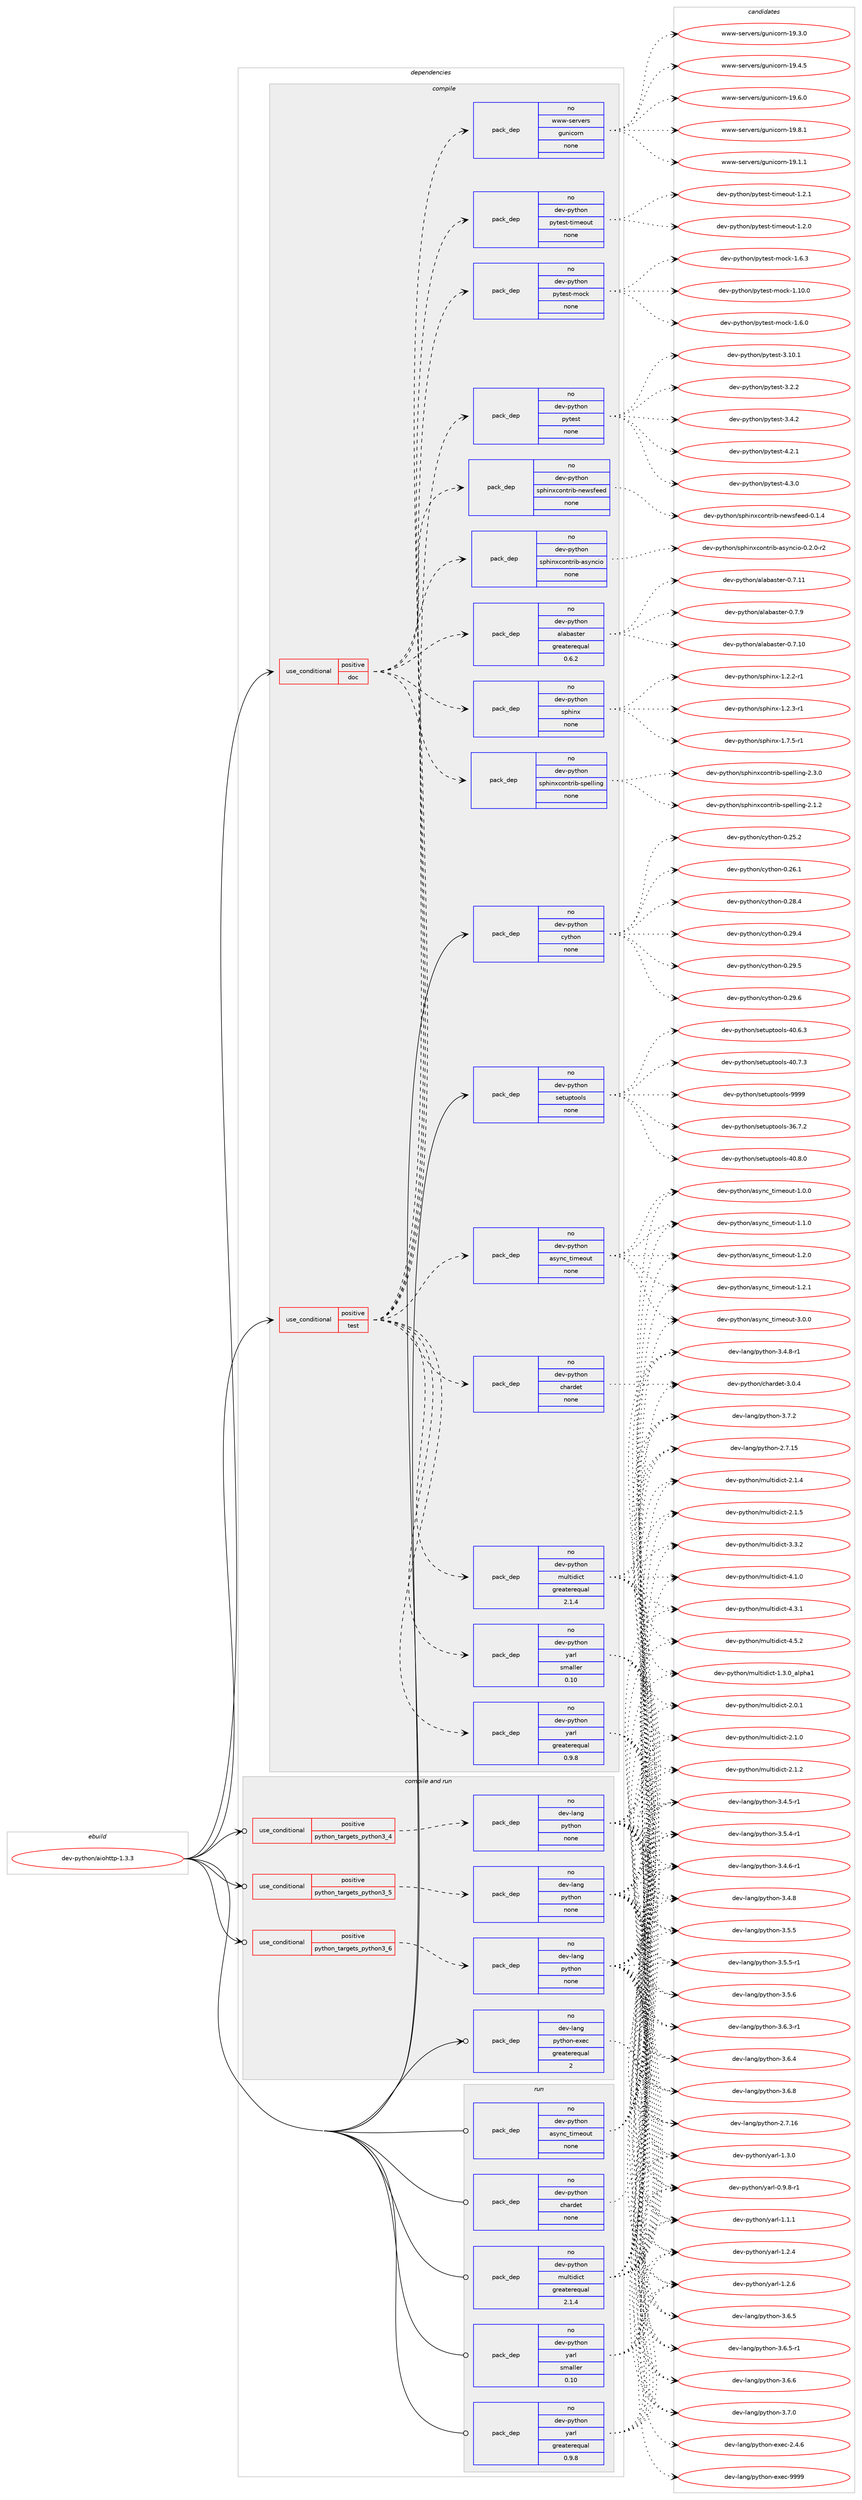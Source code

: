 digraph prolog {

# *************
# Graph options
# *************

newrank=true;
concentrate=true;
compound=true;
graph [rankdir=LR,fontname=Helvetica,fontsize=10,ranksep=1.5];#, ranksep=2.5, nodesep=0.2];
edge  [arrowhead=vee];
node  [fontname=Helvetica,fontsize=10];

# **********
# The ebuild
# **********

subgraph cluster_leftcol {
color=gray;
rank=same;
label=<<i>ebuild</i>>;
id [label="dev-python/aiohttp-1.3.3", color=red, width=4, href="../dev-python/aiohttp-1.3.3.svg"];
}

# ****************
# The dependencies
# ****************

subgraph cluster_midcol {
color=gray;
label=<<i>dependencies</i>>;
subgraph cluster_compile {
fillcolor="#eeeeee";
style=filled;
label=<<i>compile</i>>;
subgraph cond370605 {
dependency1397681 [label=<<TABLE BORDER="0" CELLBORDER="1" CELLSPACING="0" CELLPADDING="4"><TR><TD ROWSPAN="3" CELLPADDING="10">use_conditional</TD></TR><TR><TD>positive</TD></TR><TR><TD>doc</TD></TR></TABLE>>, shape=none, color=red];
subgraph pack1003851 {
dependency1397682 [label=<<TABLE BORDER="0" CELLBORDER="1" CELLSPACING="0" CELLPADDING="4" WIDTH="220"><TR><TD ROWSPAN="6" CELLPADDING="30">pack_dep</TD></TR><TR><TD WIDTH="110">no</TD></TR><TR><TD>dev-python</TD></TR><TR><TD>alabaster</TD></TR><TR><TD>greaterequal</TD></TR><TR><TD>0.6.2</TD></TR></TABLE>>, shape=none, color=blue];
}
dependency1397681:e -> dependency1397682:w [weight=20,style="dashed",arrowhead="vee"];
subgraph pack1003852 {
dependency1397683 [label=<<TABLE BORDER="0" CELLBORDER="1" CELLSPACING="0" CELLPADDING="4" WIDTH="220"><TR><TD ROWSPAN="6" CELLPADDING="30">pack_dep</TD></TR><TR><TD WIDTH="110">no</TD></TR><TR><TD>dev-python</TD></TR><TR><TD>sphinxcontrib-asyncio</TD></TR><TR><TD>none</TD></TR><TR><TD></TD></TR></TABLE>>, shape=none, color=blue];
}
dependency1397681:e -> dependency1397683:w [weight=20,style="dashed",arrowhead="vee"];
subgraph pack1003853 {
dependency1397684 [label=<<TABLE BORDER="0" CELLBORDER="1" CELLSPACING="0" CELLPADDING="4" WIDTH="220"><TR><TD ROWSPAN="6" CELLPADDING="30">pack_dep</TD></TR><TR><TD WIDTH="110">no</TD></TR><TR><TD>dev-python</TD></TR><TR><TD>sphinxcontrib-newsfeed</TD></TR><TR><TD>none</TD></TR><TR><TD></TD></TR></TABLE>>, shape=none, color=blue];
}
dependency1397681:e -> dependency1397684:w [weight=20,style="dashed",arrowhead="vee"];
subgraph pack1003854 {
dependency1397685 [label=<<TABLE BORDER="0" CELLBORDER="1" CELLSPACING="0" CELLPADDING="4" WIDTH="220"><TR><TD ROWSPAN="6" CELLPADDING="30">pack_dep</TD></TR><TR><TD WIDTH="110">no</TD></TR><TR><TD>dev-python</TD></TR><TR><TD>sphinxcontrib-spelling</TD></TR><TR><TD>none</TD></TR><TR><TD></TD></TR></TABLE>>, shape=none, color=blue];
}
dependency1397681:e -> dependency1397685:w [weight=20,style="dashed",arrowhead="vee"];
subgraph pack1003855 {
dependency1397686 [label=<<TABLE BORDER="0" CELLBORDER="1" CELLSPACING="0" CELLPADDING="4" WIDTH="220"><TR><TD ROWSPAN="6" CELLPADDING="30">pack_dep</TD></TR><TR><TD WIDTH="110">no</TD></TR><TR><TD>dev-python</TD></TR><TR><TD>sphinx</TD></TR><TR><TD>none</TD></TR><TR><TD></TD></TR></TABLE>>, shape=none, color=blue];
}
dependency1397681:e -> dependency1397686:w [weight=20,style="dashed",arrowhead="vee"];
}
id:e -> dependency1397681:w [weight=20,style="solid",arrowhead="vee"];
subgraph cond370606 {
dependency1397687 [label=<<TABLE BORDER="0" CELLBORDER="1" CELLSPACING="0" CELLPADDING="4"><TR><TD ROWSPAN="3" CELLPADDING="10">use_conditional</TD></TR><TR><TD>positive</TD></TR><TR><TD>test</TD></TR></TABLE>>, shape=none, color=red];
subgraph pack1003856 {
dependency1397688 [label=<<TABLE BORDER="0" CELLBORDER="1" CELLSPACING="0" CELLPADDING="4" WIDTH="220"><TR><TD ROWSPAN="6" CELLPADDING="30">pack_dep</TD></TR><TR><TD WIDTH="110">no</TD></TR><TR><TD>dev-python</TD></TR><TR><TD>async_timeout</TD></TR><TR><TD>none</TD></TR><TR><TD></TD></TR></TABLE>>, shape=none, color=blue];
}
dependency1397687:e -> dependency1397688:w [weight=20,style="dashed",arrowhead="vee"];
subgraph pack1003857 {
dependency1397689 [label=<<TABLE BORDER="0" CELLBORDER="1" CELLSPACING="0" CELLPADDING="4" WIDTH="220"><TR><TD ROWSPAN="6" CELLPADDING="30">pack_dep</TD></TR><TR><TD WIDTH="110">no</TD></TR><TR><TD>dev-python</TD></TR><TR><TD>chardet</TD></TR><TR><TD>none</TD></TR><TR><TD></TD></TR></TABLE>>, shape=none, color=blue];
}
dependency1397687:e -> dependency1397689:w [weight=20,style="dashed",arrowhead="vee"];
subgraph pack1003858 {
dependency1397690 [label=<<TABLE BORDER="0" CELLBORDER="1" CELLSPACING="0" CELLPADDING="4" WIDTH="220"><TR><TD ROWSPAN="6" CELLPADDING="30">pack_dep</TD></TR><TR><TD WIDTH="110">no</TD></TR><TR><TD>dev-python</TD></TR><TR><TD>multidict</TD></TR><TR><TD>greaterequal</TD></TR><TR><TD>2.1.4</TD></TR></TABLE>>, shape=none, color=blue];
}
dependency1397687:e -> dependency1397690:w [weight=20,style="dashed",arrowhead="vee"];
subgraph pack1003859 {
dependency1397691 [label=<<TABLE BORDER="0" CELLBORDER="1" CELLSPACING="0" CELLPADDING="4" WIDTH="220"><TR><TD ROWSPAN="6" CELLPADDING="30">pack_dep</TD></TR><TR><TD WIDTH="110">no</TD></TR><TR><TD>dev-python</TD></TR><TR><TD>yarl</TD></TR><TR><TD>greaterequal</TD></TR><TR><TD>0.9.8</TD></TR></TABLE>>, shape=none, color=blue];
}
dependency1397687:e -> dependency1397691:w [weight=20,style="dashed",arrowhead="vee"];
subgraph pack1003860 {
dependency1397692 [label=<<TABLE BORDER="0" CELLBORDER="1" CELLSPACING="0" CELLPADDING="4" WIDTH="220"><TR><TD ROWSPAN="6" CELLPADDING="30">pack_dep</TD></TR><TR><TD WIDTH="110">no</TD></TR><TR><TD>dev-python</TD></TR><TR><TD>yarl</TD></TR><TR><TD>smaller</TD></TR><TR><TD>0.10</TD></TR></TABLE>>, shape=none, color=blue];
}
dependency1397687:e -> dependency1397692:w [weight=20,style="dashed",arrowhead="vee"];
subgraph pack1003861 {
dependency1397693 [label=<<TABLE BORDER="0" CELLBORDER="1" CELLSPACING="0" CELLPADDING="4" WIDTH="220"><TR><TD ROWSPAN="6" CELLPADDING="30">pack_dep</TD></TR><TR><TD WIDTH="110">no</TD></TR><TR><TD>dev-python</TD></TR><TR><TD>pytest</TD></TR><TR><TD>none</TD></TR><TR><TD></TD></TR></TABLE>>, shape=none, color=blue];
}
dependency1397687:e -> dependency1397693:w [weight=20,style="dashed",arrowhead="vee"];
subgraph pack1003862 {
dependency1397694 [label=<<TABLE BORDER="0" CELLBORDER="1" CELLSPACING="0" CELLPADDING="4" WIDTH="220"><TR><TD ROWSPAN="6" CELLPADDING="30">pack_dep</TD></TR><TR><TD WIDTH="110">no</TD></TR><TR><TD>dev-python</TD></TR><TR><TD>pytest-mock</TD></TR><TR><TD>none</TD></TR><TR><TD></TD></TR></TABLE>>, shape=none, color=blue];
}
dependency1397687:e -> dependency1397694:w [weight=20,style="dashed",arrowhead="vee"];
subgraph pack1003863 {
dependency1397695 [label=<<TABLE BORDER="0" CELLBORDER="1" CELLSPACING="0" CELLPADDING="4" WIDTH="220"><TR><TD ROWSPAN="6" CELLPADDING="30">pack_dep</TD></TR><TR><TD WIDTH="110">no</TD></TR><TR><TD>dev-python</TD></TR><TR><TD>pytest-timeout</TD></TR><TR><TD>none</TD></TR><TR><TD></TD></TR></TABLE>>, shape=none, color=blue];
}
dependency1397687:e -> dependency1397695:w [weight=20,style="dashed",arrowhead="vee"];
subgraph pack1003864 {
dependency1397696 [label=<<TABLE BORDER="0" CELLBORDER="1" CELLSPACING="0" CELLPADDING="4" WIDTH="220"><TR><TD ROWSPAN="6" CELLPADDING="30">pack_dep</TD></TR><TR><TD WIDTH="110">no</TD></TR><TR><TD>www-servers</TD></TR><TR><TD>gunicorn</TD></TR><TR><TD>none</TD></TR><TR><TD></TD></TR></TABLE>>, shape=none, color=blue];
}
dependency1397687:e -> dependency1397696:w [weight=20,style="dashed",arrowhead="vee"];
}
id:e -> dependency1397687:w [weight=20,style="solid",arrowhead="vee"];
subgraph pack1003865 {
dependency1397697 [label=<<TABLE BORDER="0" CELLBORDER="1" CELLSPACING="0" CELLPADDING="4" WIDTH="220"><TR><TD ROWSPAN="6" CELLPADDING="30">pack_dep</TD></TR><TR><TD WIDTH="110">no</TD></TR><TR><TD>dev-python</TD></TR><TR><TD>cython</TD></TR><TR><TD>none</TD></TR><TR><TD></TD></TR></TABLE>>, shape=none, color=blue];
}
id:e -> dependency1397697:w [weight=20,style="solid",arrowhead="vee"];
subgraph pack1003866 {
dependency1397698 [label=<<TABLE BORDER="0" CELLBORDER="1" CELLSPACING="0" CELLPADDING="4" WIDTH="220"><TR><TD ROWSPAN="6" CELLPADDING="30">pack_dep</TD></TR><TR><TD WIDTH="110">no</TD></TR><TR><TD>dev-python</TD></TR><TR><TD>setuptools</TD></TR><TR><TD>none</TD></TR><TR><TD></TD></TR></TABLE>>, shape=none, color=blue];
}
id:e -> dependency1397698:w [weight=20,style="solid",arrowhead="vee"];
}
subgraph cluster_compileandrun {
fillcolor="#eeeeee";
style=filled;
label=<<i>compile and run</i>>;
subgraph cond370607 {
dependency1397699 [label=<<TABLE BORDER="0" CELLBORDER="1" CELLSPACING="0" CELLPADDING="4"><TR><TD ROWSPAN="3" CELLPADDING="10">use_conditional</TD></TR><TR><TD>positive</TD></TR><TR><TD>python_targets_python3_4</TD></TR></TABLE>>, shape=none, color=red];
subgraph pack1003867 {
dependency1397700 [label=<<TABLE BORDER="0" CELLBORDER="1" CELLSPACING="0" CELLPADDING="4" WIDTH="220"><TR><TD ROWSPAN="6" CELLPADDING="30">pack_dep</TD></TR><TR><TD WIDTH="110">no</TD></TR><TR><TD>dev-lang</TD></TR><TR><TD>python</TD></TR><TR><TD>none</TD></TR><TR><TD></TD></TR></TABLE>>, shape=none, color=blue];
}
dependency1397699:e -> dependency1397700:w [weight=20,style="dashed",arrowhead="vee"];
}
id:e -> dependency1397699:w [weight=20,style="solid",arrowhead="odotvee"];
subgraph cond370608 {
dependency1397701 [label=<<TABLE BORDER="0" CELLBORDER="1" CELLSPACING="0" CELLPADDING="4"><TR><TD ROWSPAN="3" CELLPADDING="10">use_conditional</TD></TR><TR><TD>positive</TD></TR><TR><TD>python_targets_python3_5</TD></TR></TABLE>>, shape=none, color=red];
subgraph pack1003868 {
dependency1397702 [label=<<TABLE BORDER="0" CELLBORDER="1" CELLSPACING="0" CELLPADDING="4" WIDTH="220"><TR><TD ROWSPAN="6" CELLPADDING="30">pack_dep</TD></TR><TR><TD WIDTH="110">no</TD></TR><TR><TD>dev-lang</TD></TR><TR><TD>python</TD></TR><TR><TD>none</TD></TR><TR><TD></TD></TR></TABLE>>, shape=none, color=blue];
}
dependency1397701:e -> dependency1397702:w [weight=20,style="dashed",arrowhead="vee"];
}
id:e -> dependency1397701:w [weight=20,style="solid",arrowhead="odotvee"];
subgraph cond370609 {
dependency1397703 [label=<<TABLE BORDER="0" CELLBORDER="1" CELLSPACING="0" CELLPADDING="4"><TR><TD ROWSPAN="3" CELLPADDING="10">use_conditional</TD></TR><TR><TD>positive</TD></TR><TR><TD>python_targets_python3_6</TD></TR></TABLE>>, shape=none, color=red];
subgraph pack1003869 {
dependency1397704 [label=<<TABLE BORDER="0" CELLBORDER="1" CELLSPACING="0" CELLPADDING="4" WIDTH="220"><TR><TD ROWSPAN="6" CELLPADDING="30">pack_dep</TD></TR><TR><TD WIDTH="110">no</TD></TR><TR><TD>dev-lang</TD></TR><TR><TD>python</TD></TR><TR><TD>none</TD></TR><TR><TD></TD></TR></TABLE>>, shape=none, color=blue];
}
dependency1397703:e -> dependency1397704:w [weight=20,style="dashed",arrowhead="vee"];
}
id:e -> dependency1397703:w [weight=20,style="solid",arrowhead="odotvee"];
subgraph pack1003870 {
dependency1397705 [label=<<TABLE BORDER="0" CELLBORDER="1" CELLSPACING="0" CELLPADDING="4" WIDTH="220"><TR><TD ROWSPAN="6" CELLPADDING="30">pack_dep</TD></TR><TR><TD WIDTH="110">no</TD></TR><TR><TD>dev-lang</TD></TR><TR><TD>python-exec</TD></TR><TR><TD>greaterequal</TD></TR><TR><TD>2</TD></TR></TABLE>>, shape=none, color=blue];
}
id:e -> dependency1397705:w [weight=20,style="solid",arrowhead="odotvee"];
}
subgraph cluster_run {
fillcolor="#eeeeee";
style=filled;
label=<<i>run</i>>;
subgraph pack1003871 {
dependency1397706 [label=<<TABLE BORDER="0" CELLBORDER="1" CELLSPACING="0" CELLPADDING="4" WIDTH="220"><TR><TD ROWSPAN="6" CELLPADDING="30">pack_dep</TD></TR><TR><TD WIDTH="110">no</TD></TR><TR><TD>dev-python</TD></TR><TR><TD>async_timeout</TD></TR><TR><TD>none</TD></TR><TR><TD></TD></TR></TABLE>>, shape=none, color=blue];
}
id:e -> dependency1397706:w [weight=20,style="solid",arrowhead="odot"];
subgraph pack1003872 {
dependency1397707 [label=<<TABLE BORDER="0" CELLBORDER="1" CELLSPACING="0" CELLPADDING="4" WIDTH="220"><TR><TD ROWSPAN="6" CELLPADDING="30">pack_dep</TD></TR><TR><TD WIDTH="110">no</TD></TR><TR><TD>dev-python</TD></TR><TR><TD>chardet</TD></TR><TR><TD>none</TD></TR><TR><TD></TD></TR></TABLE>>, shape=none, color=blue];
}
id:e -> dependency1397707:w [weight=20,style="solid",arrowhead="odot"];
subgraph pack1003873 {
dependency1397708 [label=<<TABLE BORDER="0" CELLBORDER="1" CELLSPACING="0" CELLPADDING="4" WIDTH="220"><TR><TD ROWSPAN="6" CELLPADDING="30">pack_dep</TD></TR><TR><TD WIDTH="110">no</TD></TR><TR><TD>dev-python</TD></TR><TR><TD>multidict</TD></TR><TR><TD>greaterequal</TD></TR><TR><TD>2.1.4</TD></TR></TABLE>>, shape=none, color=blue];
}
id:e -> dependency1397708:w [weight=20,style="solid",arrowhead="odot"];
subgraph pack1003874 {
dependency1397709 [label=<<TABLE BORDER="0" CELLBORDER="1" CELLSPACING="0" CELLPADDING="4" WIDTH="220"><TR><TD ROWSPAN="6" CELLPADDING="30">pack_dep</TD></TR><TR><TD WIDTH="110">no</TD></TR><TR><TD>dev-python</TD></TR><TR><TD>yarl</TD></TR><TR><TD>greaterequal</TD></TR><TR><TD>0.9.8</TD></TR></TABLE>>, shape=none, color=blue];
}
id:e -> dependency1397709:w [weight=20,style="solid",arrowhead="odot"];
subgraph pack1003875 {
dependency1397710 [label=<<TABLE BORDER="0" CELLBORDER="1" CELLSPACING="0" CELLPADDING="4" WIDTH="220"><TR><TD ROWSPAN="6" CELLPADDING="30">pack_dep</TD></TR><TR><TD WIDTH="110">no</TD></TR><TR><TD>dev-python</TD></TR><TR><TD>yarl</TD></TR><TR><TD>smaller</TD></TR><TR><TD>0.10</TD></TR></TABLE>>, shape=none, color=blue];
}
id:e -> dependency1397710:w [weight=20,style="solid",arrowhead="odot"];
}
}

# **************
# The candidates
# **************

subgraph cluster_choices {
rank=same;
color=gray;
label=<<i>candidates</i>>;

subgraph choice1003851 {
color=black;
nodesep=1;
choice10010111845112121116104111110479710897989711511610111445484655464948 [label="dev-python/alabaster-0.7.10", color=red, width=4,href="../dev-python/alabaster-0.7.10.svg"];
choice10010111845112121116104111110479710897989711511610111445484655464949 [label="dev-python/alabaster-0.7.11", color=red, width=4,href="../dev-python/alabaster-0.7.11.svg"];
choice100101118451121211161041111104797108979897115116101114454846554657 [label="dev-python/alabaster-0.7.9", color=red, width=4,href="../dev-python/alabaster-0.7.9.svg"];
dependency1397682:e -> choice10010111845112121116104111110479710897989711511610111445484655464948:w [style=dotted,weight="100"];
dependency1397682:e -> choice10010111845112121116104111110479710897989711511610111445484655464949:w [style=dotted,weight="100"];
dependency1397682:e -> choice100101118451121211161041111104797108979897115116101114454846554657:w [style=dotted,weight="100"];
}
subgraph choice1003852 {
color=black;
nodesep=1;
choice100101118451121211161041111104711511210410511012099111110116114105984597115121110991051114548465046484511450 [label="dev-python/sphinxcontrib-asyncio-0.2.0-r2", color=red, width=4,href="../dev-python/sphinxcontrib-asyncio-0.2.0-r2.svg"];
dependency1397683:e -> choice100101118451121211161041111104711511210410511012099111110116114105984597115121110991051114548465046484511450:w [style=dotted,weight="100"];
}
subgraph choice1003853 {
color=black;
nodesep=1;
choice1001011184511212111610411111047115112104105110120991111101161141059845110101119115102101101100454846494652 [label="dev-python/sphinxcontrib-newsfeed-0.1.4", color=red, width=4,href="../dev-python/sphinxcontrib-newsfeed-0.1.4.svg"];
dependency1397684:e -> choice1001011184511212111610411111047115112104105110120991111101161141059845110101119115102101101100454846494652:w [style=dotted,weight="100"];
}
subgraph choice1003854 {
color=black;
nodesep=1;
choice1001011184511212111610411111047115112104105110120991111101161141059845115112101108108105110103455046494650 [label="dev-python/sphinxcontrib-spelling-2.1.2", color=red, width=4,href="../dev-python/sphinxcontrib-spelling-2.1.2.svg"];
choice1001011184511212111610411111047115112104105110120991111101161141059845115112101108108105110103455046514648 [label="dev-python/sphinxcontrib-spelling-2.3.0", color=red, width=4,href="../dev-python/sphinxcontrib-spelling-2.3.0.svg"];
dependency1397685:e -> choice1001011184511212111610411111047115112104105110120991111101161141059845115112101108108105110103455046494650:w [style=dotted,weight="100"];
dependency1397685:e -> choice1001011184511212111610411111047115112104105110120991111101161141059845115112101108108105110103455046514648:w [style=dotted,weight="100"];
}
subgraph choice1003855 {
color=black;
nodesep=1;
choice10010111845112121116104111110471151121041051101204549465046504511449 [label="dev-python/sphinx-1.2.2-r1", color=red, width=4,href="../dev-python/sphinx-1.2.2-r1.svg"];
choice10010111845112121116104111110471151121041051101204549465046514511449 [label="dev-python/sphinx-1.2.3-r1", color=red, width=4,href="../dev-python/sphinx-1.2.3-r1.svg"];
choice10010111845112121116104111110471151121041051101204549465546534511449 [label="dev-python/sphinx-1.7.5-r1", color=red, width=4,href="../dev-python/sphinx-1.7.5-r1.svg"];
dependency1397686:e -> choice10010111845112121116104111110471151121041051101204549465046504511449:w [style=dotted,weight="100"];
dependency1397686:e -> choice10010111845112121116104111110471151121041051101204549465046514511449:w [style=dotted,weight="100"];
dependency1397686:e -> choice10010111845112121116104111110471151121041051101204549465546534511449:w [style=dotted,weight="100"];
}
subgraph choice1003856 {
color=black;
nodesep=1;
choice1001011184511212111610411111047971151211109995116105109101111117116454946484648 [label="dev-python/async_timeout-1.0.0", color=red, width=4,href="../dev-python/async_timeout-1.0.0.svg"];
choice1001011184511212111610411111047971151211109995116105109101111117116454946494648 [label="dev-python/async_timeout-1.1.0", color=red, width=4,href="../dev-python/async_timeout-1.1.0.svg"];
choice1001011184511212111610411111047971151211109995116105109101111117116454946504648 [label="dev-python/async_timeout-1.2.0", color=red, width=4,href="../dev-python/async_timeout-1.2.0.svg"];
choice1001011184511212111610411111047971151211109995116105109101111117116454946504649 [label="dev-python/async_timeout-1.2.1", color=red, width=4,href="../dev-python/async_timeout-1.2.1.svg"];
choice1001011184511212111610411111047971151211109995116105109101111117116455146484648 [label="dev-python/async_timeout-3.0.0", color=red, width=4,href="../dev-python/async_timeout-3.0.0.svg"];
dependency1397688:e -> choice1001011184511212111610411111047971151211109995116105109101111117116454946484648:w [style=dotted,weight="100"];
dependency1397688:e -> choice1001011184511212111610411111047971151211109995116105109101111117116454946494648:w [style=dotted,weight="100"];
dependency1397688:e -> choice1001011184511212111610411111047971151211109995116105109101111117116454946504648:w [style=dotted,weight="100"];
dependency1397688:e -> choice1001011184511212111610411111047971151211109995116105109101111117116454946504649:w [style=dotted,weight="100"];
dependency1397688:e -> choice1001011184511212111610411111047971151211109995116105109101111117116455146484648:w [style=dotted,weight="100"];
}
subgraph choice1003857 {
color=black;
nodesep=1;
choice10010111845112121116104111110479910497114100101116455146484652 [label="dev-python/chardet-3.0.4", color=red, width=4,href="../dev-python/chardet-3.0.4.svg"];
dependency1397689:e -> choice10010111845112121116104111110479910497114100101116455146484652:w [style=dotted,weight="100"];
}
subgraph choice1003858 {
color=black;
nodesep=1;
choice10010111845112121116104111110471091171081161051001059911645494651464895971081121049749 [label="dev-python/multidict-1.3.0_alpha1", color=red, width=4,href="../dev-python/multidict-1.3.0_alpha1.svg"];
choice100101118451121211161041111104710911710811610510010599116455046484649 [label="dev-python/multidict-2.0.1", color=red, width=4,href="../dev-python/multidict-2.0.1.svg"];
choice100101118451121211161041111104710911710811610510010599116455046494648 [label="dev-python/multidict-2.1.0", color=red, width=4,href="../dev-python/multidict-2.1.0.svg"];
choice100101118451121211161041111104710911710811610510010599116455046494650 [label="dev-python/multidict-2.1.2", color=red, width=4,href="../dev-python/multidict-2.1.2.svg"];
choice100101118451121211161041111104710911710811610510010599116455046494652 [label="dev-python/multidict-2.1.4", color=red, width=4,href="../dev-python/multidict-2.1.4.svg"];
choice100101118451121211161041111104710911710811610510010599116455046494653 [label="dev-python/multidict-2.1.5", color=red, width=4,href="../dev-python/multidict-2.1.5.svg"];
choice100101118451121211161041111104710911710811610510010599116455146514650 [label="dev-python/multidict-3.3.2", color=red, width=4,href="../dev-python/multidict-3.3.2.svg"];
choice100101118451121211161041111104710911710811610510010599116455246494648 [label="dev-python/multidict-4.1.0", color=red, width=4,href="../dev-python/multidict-4.1.0.svg"];
choice100101118451121211161041111104710911710811610510010599116455246514649 [label="dev-python/multidict-4.3.1", color=red, width=4,href="../dev-python/multidict-4.3.1.svg"];
choice100101118451121211161041111104710911710811610510010599116455246534650 [label="dev-python/multidict-4.5.2", color=red, width=4,href="../dev-python/multidict-4.5.2.svg"];
dependency1397690:e -> choice10010111845112121116104111110471091171081161051001059911645494651464895971081121049749:w [style=dotted,weight="100"];
dependency1397690:e -> choice100101118451121211161041111104710911710811610510010599116455046484649:w [style=dotted,weight="100"];
dependency1397690:e -> choice100101118451121211161041111104710911710811610510010599116455046494648:w [style=dotted,weight="100"];
dependency1397690:e -> choice100101118451121211161041111104710911710811610510010599116455046494650:w [style=dotted,weight="100"];
dependency1397690:e -> choice100101118451121211161041111104710911710811610510010599116455046494652:w [style=dotted,weight="100"];
dependency1397690:e -> choice100101118451121211161041111104710911710811610510010599116455046494653:w [style=dotted,weight="100"];
dependency1397690:e -> choice100101118451121211161041111104710911710811610510010599116455146514650:w [style=dotted,weight="100"];
dependency1397690:e -> choice100101118451121211161041111104710911710811610510010599116455246494648:w [style=dotted,weight="100"];
dependency1397690:e -> choice100101118451121211161041111104710911710811610510010599116455246514649:w [style=dotted,weight="100"];
dependency1397690:e -> choice100101118451121211161041111104710911710811610510010599116455246534650:w [style=dotted,weight="100"];
}
subgraph choice1003859 {
color=black;
nodesep=1;
choice1001011184511212111610411111047121971141084548465746564511449 [label="dev-python/yarl-0.9.8-r1", color=red, width=4,href="../dev-python/yarl-0.9.8-r1.svg"];
choice100101118451121211161041111104712197114108454946494649 [label="dev-python/yarl-1.1.1", color=red, width=4,href="../dev-python/yarl-1.1.1.svg"];
choice100101118451121211161041111104712197114108454946504652 [label="dev-python/yarl-1.2.4", color=red, width=4,href="../dev-python/yarl-1.2.4.svg"];
choice100101118451121211161041111104712197114108454946504654 [label="dev-python/yarl-1.2.6", color=red, width=4,href="../dev-python/yarl-1.2.6.svg"];
choice100101118451121211161041111104712197114108454946514648 [label="dev-python/yarl-1.3.0", color=red, width=4,href="../dev-python/yarl-1.3.0.svg"];
dependency1397691:e -> choice1001011184511212111610411111047121971141084548465746564511449:w [style=dotted,weight="100"];
dependency1397691:e -> choice100101118451121211161041111104712197114108454946494649:w [style=dotted,weight="100"];
dependency1397691:e -> choice100101118451121211161041111104712197114108454946504652:w [style=dotted,weight="100"];
dependency1397691:e -> choice100101118451121211161041111104712197114108454946504654:w [style=dotted,weight="100"];
dependency1397691:e -> choice100101118451121211161041111104712197114108454946514648:w [style=dotted,weight="100"];
}
subgraph choice1003860 {
color=black;
nodesep=1;
choice1001011184511212111610411111047121971141084548465746564511449 [label="dev-python/yarl-0.9.8-r1", color=red, width=4,href="../dev-python/yarl-0.9.8-r1.svg"];
choice100101118451121211161041111104712197114108454946494649 [label="dev-python/yarl-1.1.1", color=red, width=4,href="../dev-python/yarl-1.1.1.svg"];
choice100101118451121211161041111104712197114108454946504652 [label="dev-python/yarl-1.2.4", color=red, width=4,href="../dev-python/yarl-1.2.4.svg"];
choice100101118451121211161041111104712197114108454946504654 [label="dev-python/yarl-1.2.6", color=red, width=4,href="../dev-python/yarl-1.2.6.svg"];
choice100101118451121211161041111104712197114108454946514648 [label="dev-python/yarl-1.3.0", color=red, width=4,href="../dev-python/yarl-1.3.0.svg"];
dependency1397692:e -> choice1001011184511212111610411111047121971141084548465746564511449:w [style=dotted,weight="100"];
dependency1397692:e -> choice100101118451121211161041111104712197114108454946494649:w [style=dotted,weight="100"];
dependency1397692:e -> choice100101118451121211161041111104712197114108454946504652:w [style=dotted,weight="100"];
dependency1397692:e -> choice100101118451121211161041111104712197114108454946504654:w [style=dotted,weight="100"];
dependency1397692:e -> choice100101118451121211161041111104712197114108454946514648:w [style=dotted,weight="100"];
}
subgraph choice1003861 {
color=black;
nodesep=1;
choice100101118451121211161041111104711212111610111511645514649484649 [label="dev-python/pytest-3.10.1", color=red, width=4,href="../dev-python/pytest-3.10.1.svg"];
choice1001011184511212111610411111047112121116101115116455146504650 [label="dev-python/pytest-3.2.2", color=red, width=4,href="../dev-python/pytest-3.2.2.svg"];
choice1001011184511212111610411111047112121116101115116455146524650 [label="dev-python/pytest-3.4.2", color=red, width=4,href="../dev-python/pytest-3.4.2.svg"];
choice1001011184511212111610411111047112121116101115116455246504649 [label="dev-python/pytest-4.2.1", color=red, width=4,href="../dev-python/pytest-4.2.1.svg"];
choice1001011184511212111610411111047112121116101115116455246514648 [label="dev-python/pytest-4.3.0", color=red, width=4,href="../dev-python/pytest-4.3.0.svg"];
dependency1397693:e -> choice100101118451121211161041111104711212111610111511645514649484649:w [style=dotted,weight="100"];
dependency1397693:e -> choice1001011184511212111610411111047112121116101115116455146504650:w [style=dotted,weight="100"];
dependency1397693:e -> choice1001011184511212111610411111047112121116101115116455146524650:w [style=dotted,weight="100"];
dependency1397693:e -> choice1001011184511212111610411111047112121116101115116455246504649:w [style=dotted,weight="100"];
dependency1397693:e -> choice1001011184511212111610411111047112121116101115116455246514648:w [style=dotted,weight="100"];
}
subgraph choice1003862 {
color=black;
nodesep=1;
choice1001011184511212111610411111047112121116101115116451091119910745494649484648 [label="dev-python/pytest-mock-1.10.0", color=red, width=4,href="../dev-python/pytest-mock-1.10.0.svg"];
choice10010111845112121116104111110471121211161011151164510911199107454946544648 [label="dev-python/pytest-mock-1.6.0", color=red, width=4,href="../dev-python/pytest-mock-1.6.0.svg"];
choice10010111845112121116104111110471121211161011151164510911199107454946544651 [label="dev-python/pytest-mock-1.6.3", color=red, width=4,href="../dev-python/pytest-mock-1.6.3.svg"];
dependency1397694:e -> choice1001011184511212111610411111047112121116101115116451091119910745494649484648:w [style=dotted,weight="100"];
dependency1397694:e -> choice10010111845112121116104111110471121211161011151164510911199107454946544648:w [style=dotted,weight="100"];
dependency1397694:e -> choice10010111845112121116104111110471121211161011151164510911199107454946544651:w [style=dotted,weight="100"];
}
subgraph choice1003863 {
color=black;
nodesep=1;
choice100101118451121211161041111104711212111610111511645116105109101111117116454946504648 [label="dev-python/pytest-timeout-1.2.0", color=red, width=4,href="../dev-python/pytest-timeout-1.2.0.svg"];
choice100101118451121211161041111104711212111610111511645116105109101111117116454946504649 [label="dev-python/pytest-timeout-1.2.1", color=red, width=4,href="../dev-python/pytest-timeout-1.2.1.svg"];
dependency1397695:e -> choice100101118451121211161041111104711212111610111511645116105109101111117116454946504648:w [style=dotted,weight="100"];
dependency1397695:e -> choice100101118451121211161041111104711212111610111511645116105109101111117116454946504649:w [style=dotted,weight="100"];
}
subgraph choice1003864 {
color=black;
nodesep=1;
choice11911911945115101114118101114115471031171101059911111411045495746494649 [label="www-servers/gunicorn-19.1.1", color=red, width=4,href="../www-servers/gunicorn-19.1.1.svg"];
choice11911911945115101114118101114115471031171101059911111411045495746514648 [label="www-servers/gunicorn-19.3.0", color=red, width=4,href="../www-servers/gunicorn-19.3.0.svg"];
choice11911911945115101114118101114115471031171101059911111411045495746524653 [label="www-servers/gunicorn-19.4.5", color=red, width=4,href="../www-servers/gunicorn-19.4.5.svg"];
choice11911911945115101114118101114115471031171101059911111411045495746544648 [label="www-servers/gunicorn-19.6.0", color=red, width=4,href="../www-servers/gunicorn-19.6.0.svg"];
choice11911911945115101114118101114115471031171101059911111411045495746564649 [label="www-servers/gunicorn-19.8.1", color=red, width=4,href="../www-servers/gunicorn-19.8.1.svg"];
dependency1397696:e -> choice11911911945115101114118101114115471031171101059911111411045495746494649:w [style=dotted,weight="100"];
dependency1397696:e -> choice11911911945115101114118101114115471031171101059911111411045495746514648:w [style=dotted,weight="100"];
dependency1397696:e -> choice11911911945115101114118101114115471031171101059911111411045495746524653:w [style=dotted,weight="100"];
dependency1397696:e -> choice11911911945115101114118101114115471031171101059911111411045495746544648:w [style=dotted,weight="100"];
dependency1397696:e -> choice11911911945115101114118101114115471031171101059911111411045495746564649:w [style=dotted,weight="100"];
}
subgraph choice1003865 {
color=black;
nodesep=1;
choice10010111845112121116104111110479912111610411111045484650534650 [label="dev-python/cython-0.25.2", color=red, width=4,href="../dev-python/cython-0.25.2.svg"];
choice10010111845112121116104111110479912111610411111045484650544649 [label="dev-python/cython-0.26.1", color=red, width=4,href="../dev-python/cython-0.26.1.svg"];
choice10010111845112121116104111110479912111610411111045484650564652 [label="dev-python/cython-0.28.4", color=red, width=4,href="../dev-python/cython-0.28.4.svg"];
choice10010111845112121116104111110479912111610411111045484650574652 [label="dev-python/cython-0.29.4", color=red, width=4,href="../dev-python/cython-0.29.4.svg"];
choice10010111845112121116104111110479912111610411111045484650574653 [label="dev-python/cython-0.29.5", color=red, width=4,href="../dev-python/cython-0.29.5.svg"];
choice10010111845112121116104111110479912111610411111045484650574654 [label="dev-python/cython-0.29.6", color=red, width=4,href="../dev-python/cython-0.29.6.svg"];
dependency1397697:e -> choice10010111845112121116104111110479912111610411111045484650534650:w [style=dotted,weight="100"];
dependency1397697:e -> choice10010111845112121116104111110479912111610411111045484650544649:w [style=dotted,weight="100"];
dependency1397697:e -> choice10010111845112121116104111110479912111610411111045484650564652:w [style=dotted,weight="100"];
dependency1397697:e -> choice10010111845112121116104111110479912111610411111045484650574652:w [style=dotted,weight="100"];
dependency1397697:e -> choice10010111845112121116104111110479912111610411111045484650574653:w [style=dotted,weight="100"];
dependency1397697:e -> choice10010111845112121116104111110479912111610411111045484650574654:w [style=dotted,weight="100"];
}
subgraph choice1003866 {
color=black;
nodesep=1;
choice100101118451121211161041111104711510111611711211611111110811545515446554650 [label="dev-python/setuptools-36.7.2", color=red, width=4,href="../dev-python/setuptools-36.7.2.svg"];
choice100101118451121211161041111104711510111611711211611111110811545524846544651 [label="dev-python/setuptools-40.6.3", color=red, width=4,href="../dev-python/setuptools-40.6.3.svg"];
choice100101118451121211161041111104711510111611711211611111110811545524846554651 [label="dev-python/setuptools-40.7.3", color=red, width=4,href="../dev-python/setuptools-40.7.3.svg"];
choice100101118451121211161041111104711510111611711211611111110811545524846564648 [label="dev-python/setuptools-40.8.0", color=red, width=4,href="../dev-python/setuptools-40.8.0.svg"];
choice10010111845112121116104111110471151011161171121161111111081154557575757 [label="dev-python/setuptools-9999", color=red, width=4,href="../dev-python/setuptools-9999.svg"];
dependency1397698:e -> choice100101118451121211161041111104711510111611711211611111110811545515446554650:w [style=dotted,weight="100"];
dependency1397698:e -> choice100101118451121211161041111104711510111611711211611111110811545524846544651:w [style=dotted,weight="100"];
dependency1397698:e -> choice100101118451121211161041111104711510111611711211611111110811545524846554651:w [style=dotted,weight="100"];
dependency1397698:e -> choice100101118451121211161041111104711510111611711211611111110811545524846564648:w [style=dotted,weight="100"];
dependency1397698:e -> choice10010111845112121116104111110471151011161171121161111111081154557575757:w [style=dotted,weight="100"];
}
subgraph choice1003867 {
color=black;
nodesep=1;
choice10010111845108971101034711212111610411111045504655464953 [label="dev-lang/python-2.7.15", color=red, width=4,href="../dev-lang/python-2.7.15.svg"];
choice10010111845108971101034711212111610411111045504655464954 [label="dev-lang/python-2.7.16", color=red, width=4,href="../dev-lang/python-2.7.16.svg"];
choice1001011184510897110103471121211161041111104551465246534511449 [label="dev-lang/python-3.4.5-r1", color=red, width=4,href="../dev-lang/python-3.4.5-r1.svg"];
choice1001011184510897110103471121211161041111104551465246544511449 [label="dev-lang/python-3.4.6-r1", color=red, width=4,href="../dev-lang/python-3.4.6-r1.svg"];
choice100101118451089711010347112121116104111110455146524656 [label="dev-lang/python-3.4.8", color=red, width=4,href="../dev-lang/python-3.4.8.svg"];
choice1001011184510897110103471121211161041111104551465246564511449 [label="dev-lang/python-3.4.8-r1", color=red, width=4,href="../dev-lang/python-3.4.8-r1.svg"];
choice1001011184510897110103471121211161041111104551465346524511449 [label="dev-lang/python-3.5.4-r1", color=red, width=4,href="../dev-lang/python-3.5.4-r1.svg"];
choice100101118451089711010347112121116104111110455146534653 [label="dev-lang/python-3.5.5", color=red, width=4,href="../dev-lang/python-3.5.5.svg"];
choice1001011184510897110103471121211161041111104551465346534511449 [label="dev-lang/python-3.5.5-r1", color=red, width=4,href="../dev-lang/python-3.5.5-r1.svg"];
choice100101118451089711010347112121116104111110455146534654 [label="dev-lang/python-3.5.6", color=red, width=4,href="../dev-lang/python-3.5.6.svg"];
choice1001011184510897110103471121211161041111104551465446514511449 [label="dev-lang/python-3.6.3-r1", color=red, width=4,href="../dev-lang/python-3.6.3-r1.svg"];
choice100101118451089711010347112121116104111110455146544652 [label="dev-lang/python-3.6.4", color=red, width=4,href="../dev-lang/python-3.6.4.svg"];
choice100101118451089711010347112121116104111110455146544653 [label="dev-lang/python-3.6.5", color=red, width=4,href="../dev-lang/python-3.6.5.svg"];
choice1001011184510897110103471121211161041111104551465446534511449 [label="dev-lang/python-3.6.5-r1", color=red, width=4,href="../dev-lang/python-3.6.5-r1.svg"];
choice100101118451089711010347112121116104111110455146544654 [label="dev-lang/python-3.6.6", color=red, width=4,href="../dev-lang/python-3.6.6.svg"];
choice100101118451089711010347112121116104111110455146544656 [label="dev-lang/python-3.6.8", color=red, width=4,href="../dev-lang/python-3.6.8.svg"];
choice100101118451089711010347112121116104111110455146554648 [label="dev-lang/python-3.7.0", color=red, width=4,href="../dev-lang/python-3.7.0.svg"];
choice100101118451089711010347112121116104111110455146554650 [label="dev-lang/python-3.7.2", color=red, width=4,href="../dev-lang/python-3.7.2.svg"];
dependency1397700:e -> choice10010111845108971101034711212111610411111045504655464953:w [style=dotted,weight="100"];
dependency1397700:e -> choice10010111845108971101034711212111610411111045504655464954:w [style=dotted,weight="100"];
dependency1397700:e -> choice1001011184510897110103471121211161041111104551465246534511449:w [style=dotted,weight="100"];
dependency1397700:e -> choice1001011184510897110103471121211161041111104551465246544511449:w [style=dotted,weight="100"];
dependency1397700:e -> choice100101118451089711010347112121116104111110455146524656:w [style=dotted,weight="100"];
dependency1397700:e -> choice1001011184510897110103471121211161041111104551465246564511449:w [style=dotted,weight="100"];
dependency1397700:e -> choice1001011184510897110103471121211161041111104551465346524511449:w [style=dotted,weight="100"];
dependency1397700:e -> choice100101118451089711010347112121116104111110455146534653:w [style=dotted,weight="100"];
dependency1397700:e -> choice1001011184510897110103471121211161041111104551465346534511449:w [style=dotted,weight="100"];
dependency1397700:e -> choice100101118451089711010347112121116104111110455146534654:w [style=dotted,weight="100"];
dependency1397700:e -> choice1001011184510897110103471121211161041111104551465446514511449:w [style=dotted,weight="100"];
dependency1397700:e -> choice100101118451089711010347112121116104111110455146544652:w [style=dotted,weight="100"];
dependency1397700:e -> choice100101118451089711010347112121116104111110455146544653:w [style=dotted,weight="100"];
dependency1397700:e -> choice1001011184510897110103471121211161041111104551465446534511449:w [style=dotted,weight="100"];
dependency1397700:e -> choice100101118451089711010347112121116104111110455146544654:w [style=dotted,weight="100"];
dependency1397700:e -> choice100101118451089711010347112121116104111110455146544656:w [style=dotted,weight="100"];
dependency1397700:e -> choice100101118451089711010347112121116104111110455146554648:w [style=dotted,weight="100"];
dependency1397700:e -> choice100101118451089711010347112121116104111110455146554650:w [style=dotted,weight="100"];
}
subgraph choice1003868 {
color=black;
nodesep=1;
choice10010111845108971101034711212111610411111045504655464953 [label="dev-lang/python-2.7.15", color=red, width=4,href="../dev-lang/python-2.7.15.svg"];
choice10010111845108971101034711212111610411111045504655464954 [label="dev-lang/python-2.7.16", color=red, width=4,href="../dev-lang/python-2.7.16.svg"];
choice1001011184510897110103471121211161041111104551465246534511449 [label="dev-lang/python-3.4.5-r1", color=red, width=4,href="../dev-lang/python-3.4.5-r1.svg"];
choice1001011184510897110103471121211161041111104551465246544511449 [label="dev-lang/python-3.4.6-r1", color=red, width=4,href="../dev-lang/python-3.4.6-r1.svg"];
choice100101118451089711010347112121116104111110455146524656 [label="dev-lang/python-3.4.8", color=red, width=4,href="../dev-lang/python-3.4.8.svg"];
choice1001011184510897110103471121211161041111104551465246564511449 [label="dev-lang/python-3.4.8-r1", color=red, width=4,href="../dev-lang/python-3.4.8-r1.svg"];
choice1001011184510897110103471121211161041111104551465346524511449 [label="dev-lang/python-3.5.4-r1", color=red, width=4,href="../dev-lang/python-3.5.4-r1.svg"];
choice100101118451089711010347112121116104111110455146534653 [label="dev-lang/python-3.5.5", color=red, width=4,href="../dev-lang/python-3.5.5.svg"];
choice1001011184510897110103471121211161041111104551465346534511449 [label="dev-lang/python-3.5.5-r1", color=red, width=4,href="../dev-lang/python-3.5.5-r1.svg"];
choice100101118451089711010347112121116104111110455146534654 [label="dev-lang/python-3.5.6", color=red, width=4,href="../dev-lang/python-3.5.6.svg"];
choice1001011184510897110103471121211161041111104551465446514511449 [label="dev-lang/python-3.6.3-r1", color=red, width=4,href="../dev-lang/python-3.6.3-r1.svg"];
choice100101118451089711010347112121116104111110455146544652 [label="dev-lang/python-3.6.4", color=red, width=4,href="../dev-lang/python-3.6.4.svg"];
choice100101118451089711010347112121116104111110455146544653 [label="dev-lang/python-3.6.5", color=red, width=4,href="../dev-lang/python-3.6.5.svg"];
choice1001011184510897110103471121211161041111104551465446534511449 [label="dev-lang/python-3.6.5-r1", color=red, width=4,href="../dev-lang/python-3.6.5-r1.svg"];
choice100101118451089711010347112121116104111110455146544654 [label="dev-lang/python-3.6.6", color=red, width=4,href="../dev-lang/python-3.6.6.svg"];
choice100101118451089711010347112121116104111110455146544656 [label="dev-lang/python-3.6.8", color=red, width=4,href="../dev-lang/python-3.6.8.svg"];
choice100101118451089711010347112121116104111110455146554648 [label="dev-lang/python-3.7.0", color=red, width=4,href="../dev-lang/python-3.7.0.svg"];
choice100101118451089711010347112121116104111110455146554650 [label="dev-lang/python-3.7.2", color=red, width=4,href="../dev-lang/python-3.7.2.svg"];
dependency1397702:e -> choice10010111845108971101034711212111610411111045504655464953:w [style=dotted,weight="100"];
dependency1397702:e -> choice10010111845108971101034711212111610411111045504655464954:w [style=dotted,weight="100"];
dependency1397702:e -> choice1001011184510897110103471121211161041111104551465246534511449:w [style=dotted,weight="100"];
dependency1397702:e -> choice1001011184510897110103471121211161041111104551465246544511449:w [style=dotted,weight="100"];
dependency1397702:e -> choice100101118451089711010347112121116104111110455146524656:w [style=dotted,weight="100"];
dependency1397702:e -> choice1001011184510897110103471121211161041111104551465246564511449:w [style=dotted,weight="100"];
dependency1397702:e -> choice1001011184510897110103471121211161041111104551465346524511449:w [style=dotted,weight="100"];
dependency1397702:e -> choice100101118451089711010347112121116104111110455146534653:w [style=dotted,weight="100"];
dependency1397702:e -> choice1001011184510897110103471121211161041111104551465346534511449:w [style=dotted,weight="100"];
dependency1397702:e -> choice100101118451089711010347112121116104111110455146534654:w [style=dotted,weight="100"];
dependency1397702:e -> choice1001011184510897110103471121211161041111104551465446514511449:w [style=dotted,weight="100"];
dependency1397702:e -> choice100101118451089711010347112121116104111110455146544652:w [style=dotted,weight="100"];
dependency1397702:e -> choice100101118451089711010347112121116104111110455146544653:w [style=dotted,weight="100"];
dependency1397702:e -> choice1001011184510897110103471121211161041111104551465446534511449:w [style=dotted,weight="100"];
dependency1397702:e -> choice100101118451089711010347112121116104111110455146544654:w [style=dotted,weight="100"];
dependency1397702:e -> choice100101118451089711010347112121116104111110455146544656:w [style=dotted,weight="100"];
dependency1397702:e -> choice100101118451089711010347112121116104111110455146554648:w [style=dotted,weight="100"];
dependency1397702:e -> choice100101118451089711010347112121116104111110455146554650:w [style=dotted,weight="100"];
}
subgraph choice1003869 {
color=black;
nodesep=1;
choice10010111845108971101034711212111610411111045504655464953 [label="dev-lang/python-2.7.15", color=red, width=4,href="../dev-lang/python-2.7.15.svg"];
choice10010111845108971101034711212111610411111045504655464954 [label="dev-lang/python-2.7.16", color=red, width=4,href="../dev-lang/python-2.7.16.svg"];
choice1001011184510897110103471121211161041111104551465246534511449 [label="dev-lang/python-3.4.5-r1", color=red, width=4,href="../dev-lang/python-3.4.5-r1.svg"];
choice1001011184510897110103471121211161041111104551465246544511449 [label="dev-lang/python-3.4.6-r1", color=red, width=4,href="../dev-lang/python-3.4.6-r1.svg"];
choice100101118451089711010347112121116104111110455146524656 [label="dev-lang/python-3.4.8", color=red, width=4,href="../dev-lang/python-3.4.8.svg"];
choice1001011184510897110103471121211161041111104551465246564511449 [label="dev-lang/python-3.4.8-r1", color=red, width=4,href="../dev-lang/python-3.4.8-r1.svg"];
choice1001011184510897110103471121211161041111104551465346524511449 [label="dev-lang/python-3.5.4-r1", color=red, width=4,href="../dev-lang/python-3.5.4-r1.svg"];
choice100101118451089711010347112121116104111110455146534653 [label="dev-lang/python-3.5.5", color=red, width=4,href="../dev-lang/python-3.5.5.svg"];
choice1001011184510897110103471121211161041111104551465346534511449 [label="dev-lang/python-3.5.5-r1", color=red, width=4,href="../dev-lang/python-3.5.5-r1.svg"];
choice100101118451089711010347112121116104111110455146534654 [label="dev-lang/python-3.5.6", color=red, width=4,href="../dev-lang/python-3.5.6.svg"];
choice1001011184510897110103471121211161041111104551465446514511449 [label="dev-lang/python-3.6.3-r1", color=red, width=4,href="../dev-lang/python-3.6.3-r1.svg"];
choice100101118451089711010347112121116104111110455146544652 [label="dev-lang/python-3.6.4", color=red, width=4,href="../dev-lang/python-3.6.4.svg"];
choice100101118451089711010347112121116104111110455146544653 [label="dev-lang/python-3.6.5", color=red, width=4,href="../dev-lang/python-3.6.5.svg"];
choice1001011184510897110103471121211161041111104551465446534511449 [label="dev-lang/python-3.6.5-r1", color=red, width=4,href="../dev-lang/python-3.6.5-r1.svg"];
choice100101118451089711010347112121116104111110455146544654 [label="dev-lang/python-3.6.6", color=red, width=4,href="../dev-lang/python-3.6.6.svg"];
choice100101118451089711010347112121116104111110455146544656 [label="dev-lang/python-3.6.8", color=red, width=4,href="../dev-lang/python-3.6.8.svg"];
choice100101118451089711010347112121116104111110455146554648 [label="dev-lang/python-3.7.0", color=red, width=4,href="../dev-lang/python-3.7.0.svg"];
choice100101118451089711010347112121116104111110455146554650 [label="dev-lang/python-3.7.2", color=red, width=4,href="../dev-lang/python-3.7.2.svg"];
dependency1397704:e -> choice10010111845108971101034711212111610411111045504655464953:w [style=dotted,weight="100"];
dependency1397704:e -> choice10010111845108971101034711212111610411111045504655464954:w [style=dotted,weight="100"];
dependency1397704:e -> choice1001011184510897110103471121211161041111104551465246534511449:w [style=dotted,weight="100"];
dependency1397704:e -> choice1001011184510897110103471121211161041111104551465246544511449:w [style=dotted,weight="100"];
dependency1397704:e -> choice100101118451089711010347112121116104111110455146524656:w [style=dotted,weight="100"];
dependency1397704:e -> choice1001011184510897110103471121211161041111104551465246564511449:w [style=dotted,weight="100"];
dependency1397704:e -> choice1001011184510897110103471121211161041111104551465346524511449:w [style=dotted,weight="100"];
dependency1397704:e -> choice100101118451089711010347112121116104111110455146534653:w [style=dotted,weight="100"];
dependency1397704:e -> choice1001011184510897110103471121211161041111104551465346534511449:w [style=dotted,weight="100"];
dependency1397704:e -> choice100101118451089711010347112121116104111110455146534654:w [style=dotted,weight="100"];
dependency1397704:e -> choice1001011184510897110103471121211161041111104551465446514511449:w [style=dotted,weight="100"];
dependency1397704:e -> choice100101118451089711010347112121116104111110455146544652:w [style=dotted,weight="100"];
dependency1397704:e -> choice100101118451089711010347112121116104111110455146544653:w [style=dotted,weight="100"];
dependency1397704:e -> choice1001011184510897110103471121211161041111104551465446534511449:w [style=dotted,weight="100"];
dependency1397704:e -> choice100101118451089711010347112121116104111110455146544654:w [style=dotted,weight="100"];
dependency1397704:e -> choice100101118451089711010347112121116104111110455146544656:w [style=dotted,weight="100"];
dependency1397704:e -> choice100101118451089711010347112121116104111110455146554648:w [style=dotted,weight="100"];
dependency1397704:e -> choice100101118451089711010347112121116104111110455146554650:w [style=dotted,weight="100"];
}
subgraph choice1003870 {
color=black;
nodesep=1;
choice1001011184510897110103471121211161041111104510112010199455046524654 [label="dev-lang/python-exec-2.4.6", color=red, width=4,href="../dev-lang/python-exec-2.4.6.svg"];
choice10010111845108971101034711212111610411111045101120101994557575757 [label="dev-lang/python-exec-9999", color=red, width=4,href="../dev-lang/python-exec-9999.svg"];
dependency1397705:e -> choice1001011184510897110103471121211161041111104510112010199455046524654:w [style=dotted,weight="100"];
dependency1397705:e -> choice10010111845108971101034711212111610411111045101120101994557575757:w [style=dotted,weight="100"];
}
subgraph choice1003871 {
color=black;
nodesep=1;
choice1001011184511212111610411111047971151211109995116105109101111117116454946484648 [label="dev-python/async_timeout-1.0.0", color=red, width=4,href="../dev-python/async_timeout-1.0.0.svg"];
choice1001011184511212111610411111047971151211109995116105109101111117116454946494648 [label="dev-python/async_timeout-1.1.0", color=red, width=4,href="../dev-python/async_timeout-1.1.0.svg"];
choice1001011184511212111610411111047971151211109995116105109101111117116454946504648 [label="dev-python/async_timeout-1.2.0", color=red, width=4,href="../dev-python/async_timeout-1.2.0.svg"];
choice1001011184511212111610411111047971151211109995116105109101111117116454946504649 [label="dev-python/async_timeout-1.2.1", color=red, width=4,href="../dev-python/async_timeout-1.2.1.svg"];
choice1001011184511212111610411111047971151211109995116105109101111117116455146484648 [label="dev-python/async_timeout-3.0.0", color=red, width=4,href="../dev-python/async_timeout-3.0.0.svg"];
dependency1397706:e -> choice1001011184511212111610411111047971151211109995116105109101111117116454946484648:w [style=dotted,weight="100"];
dependency1397706:e -> choice1001011184511212111610411111047971151211109995116105109101111117116454946494648:w [style=dotted,weight="100"];
dependency1397706:e -> choice1001011184511212111610411111047971151211109995116105109101111117116454946504648:w [style=dotted,weight="100"];
dependency1397706:e -> choice1001011184511212111610411111047971151211109995116105109101111117116454946504649:w [style=dotted,weight="100"];
dependency1397706:e -> choice1001011184511212111610411111047971151211109995116105109101111117116455146484648:w [style=dotted,weight="100"];
}
subgraph choice1003872 {
color=black;
nodesep=1;
choice10010111845112121116104111110479910497114100101116455146484652 [label="dev-python/chardet-3.0.4", color=red, width=4,href="../dev-python/chardet-3.0.4.svg"];
dependency1397707:e -> choice10010111845112121116104111110479910497114100101116455146484652:w [style=dotted,weight="100"];
}
subgraph choice1003873 {
color=black;
nodesep=1;
choice10010111845112121116104111110471091171081161051001059911645494651464895971081121049749 [label="dev-python/multidict-1.3.0_alpha1", color=red, width=4,href="../dev-python/multidict-1.3.0_alpha1.svg"];
choice100101118451121211161041111104710911710811610510010599116455046484649 [label="dev-python/multidict-2.0.1", color=red, width=4,href="../dev-python/multidict-2.0.1.svg"];
choice100101118451121211161041111104710911710811610510010599116455046494648 [label="dev-python/multidict-2.1.0", color=red, width=4,href="../dev-python/multidict-2.1.0.svg"];
choice100101118451121211161041111104710911710811610510010599116455046494650 [label="dev-python/multidict-2.1.2", color=red, width=4,href="../dev-python/multidict-2.1.2.svg"];
choice100101118451121211161041111104710911710811610510010599116455046494652 [label="dev-python/multidict-2.1.4", color=red, width=4,href="../dev-python/multidict-2.1.4.svg"];
choice100101118451121211161041111104710911710811610510010599116455046494653 [label="dev-python/multidict-2.1.5", color=red, width=4,href="../dev-python/multidict-2.1.5.svg"];
choice100101118451121211161041111104710911710811610510010599116455146514650 [label="dev-python/multidict-3.3.2", color=red, width=4,href="../dev-python/multidict-3.3.2.svg"];
choice100101118451121211161041111104710911710811610510010599116455246494648 [label="dev-python/multidict-4.1.0", color=red, width=4,href="../dev-python/multidict-4.1.0.svg"];
choice100101118451121211161041111104710911710811610510010599116455246514649 [label="dev-python/multidict-4.3.1", color=red, width=4,href="../dev-python/multidict-4.3.1.svg"];
choice100101118451121211161041111104710911710811610510010599116455246534650 [label="dev-python/multidict-4.5.2", color=red, width=4,href="../dev-python/multidict-4.5.2.svg"];
dependency1397708:e -> choice10010111845112121116104111110471091171081161051001059911645494651464895971081121049749:w [style=dotted,weight="100"];
dependency1397708:e -> choice100101118451121211161041111104710911710811610510010599116455046484649:w [style=dotted,weight="100"];
dependency1397708:e -> choice100101118451121211161041111104710911710811610510010599116455046494648:w [style=dotted,weight="100"];
dependency1397708:e -> choice100101118451121211161041111104710911710811610510010599116455046494650:w [style=dotted,weight="100"];
dependency1397708:e -> choice100101118451121211161041111104710911710811610510010599116455046494652:w [style=dotted,weight="100"];
dependency1397708:e -> choice100101118451121211161041111104710911710811610510010599116455046494653:w [style=dotted,weight="100"];
dependency1397708:e -> choice100101118451121211161041111104710911710811610510010599116455146514650:w [style=dotted,weight="100"];
dependency1397708:e -> choice100101118451121211161041111104710911710811610510010599116455246494648:w [style=dotted,weight="100"];
dependency1397708:e -> choice100101118451121211161041111104710911710811610510010599116455246514649:w [style=dotted,weight="100"];
dependency1397708:e -> choice100101118451121211161041111104710911710811610510010599116455246534650:w [style=dotted,weight="100"];
}
subgraph choice1003874 {
color=black;
nodesep=1;
choice1001011184511212111610411111047121971141084548465746564511449 [label="dev-python/yarl-0.9.8-r1", color=red, width=4,href="../dev-python/yarl-0.9.8-r1.svg"];
choice100101118451121211161041111104712197114108454946494649 [label="dev-python/yarl-1.1.1", color=red, width=4,href="../dev-python/yarl-1.1.1.svg"];
choice100101118451121211161041111104712197114108454946504652 [label="dev-python/yarl-1.2.4", color=red, width=4,href="../dev-python/yarl-1.2.4.svg"];
choice100101118451121211161041111104712197114108454946504654 [label="dev-python/yarl-1.2.6", color=red, width=4,href="../dev-python/yarl-1.2.6.svg"];
choice100101118451121211161041111104712197114108454946514648 [label="dev-python/yarl-1.3.0", color=red, width=4,href="../dev-python/yarl-1.3.0.svg"];
dependency1397709:e -> choice1001011184511212111610411111047121971141084548465746564511449:w [style=dotted,weight="100"];
dependency1397709:e -> choice100101118451121211161041111104712197114108454946494649:w [style=dotted,weight="100"];
dependency1397709:e -> choice100101118451121211161041111104712197114108454946504652:w [style=dotted,weight="100"];
dependency1397709:e -> choice100101118451121211161041111104712197114108454946504654:w [style=dotted,weight="100"];
dependency1397709:e -> choice100101118451121211161041111104712197114108454946514648:w [style=dotted,weight="100"];
}
subgraph choice1003875 {
color=black;
nodesep=1;
choice1001011184511212111610411111047121971141084548465746564511449 [label="dev-python/yarl-0.9.8-r1", color=red, width=4,href="../dev-python/yarl-0.9.8-r1.svg"];
choice100101118451121211161041111104712197114108454946494649 [label="dev-python/yarl-1.1.1", color=red, width=4,href="../dev-python/yarl-1.1.1.svg"];
choice100101118451121211161041111104712197114108454946504652 [label="dev-python/yarl-1.2.4", color=red, width=4,href="../dev-python/yarl-1.2.4.svg"];
choice100101118451121211161041111104712197114108454946504654 [label="dev-python/yarl-1.2.6", color=red, width=4,href="../dev-python/yarl-1.2.6.svg"];
choice100101118451121211161041111104712197114108454946514648 [label="dev-python/yarl-1.3.0", color=red, width=4,href="../dev-python/yarl-1.3.0.svg"];
dependency1397710:e -> choice1001011184511212111610411111047121971141084548465746564511449:w [style=dotted,weight="100"];
dependency1397710:e -> choice100101118451121211161041111104712197114108454946494649:w [style=dotted,weight="100"];
dependency1397710:e -> choice100101118451121211161041111104712197114108454946504652:w [style=dotted,weight="100"];
dependency1397710:e -> choice100101118451121211161041111104712197114108454946504654:w [style=dotted,weight="100"];
dependency1397710:e -> choice100101118451121211161041111104712197114108454946514648:w [style=dotted,weight="100"];
}
}

}
